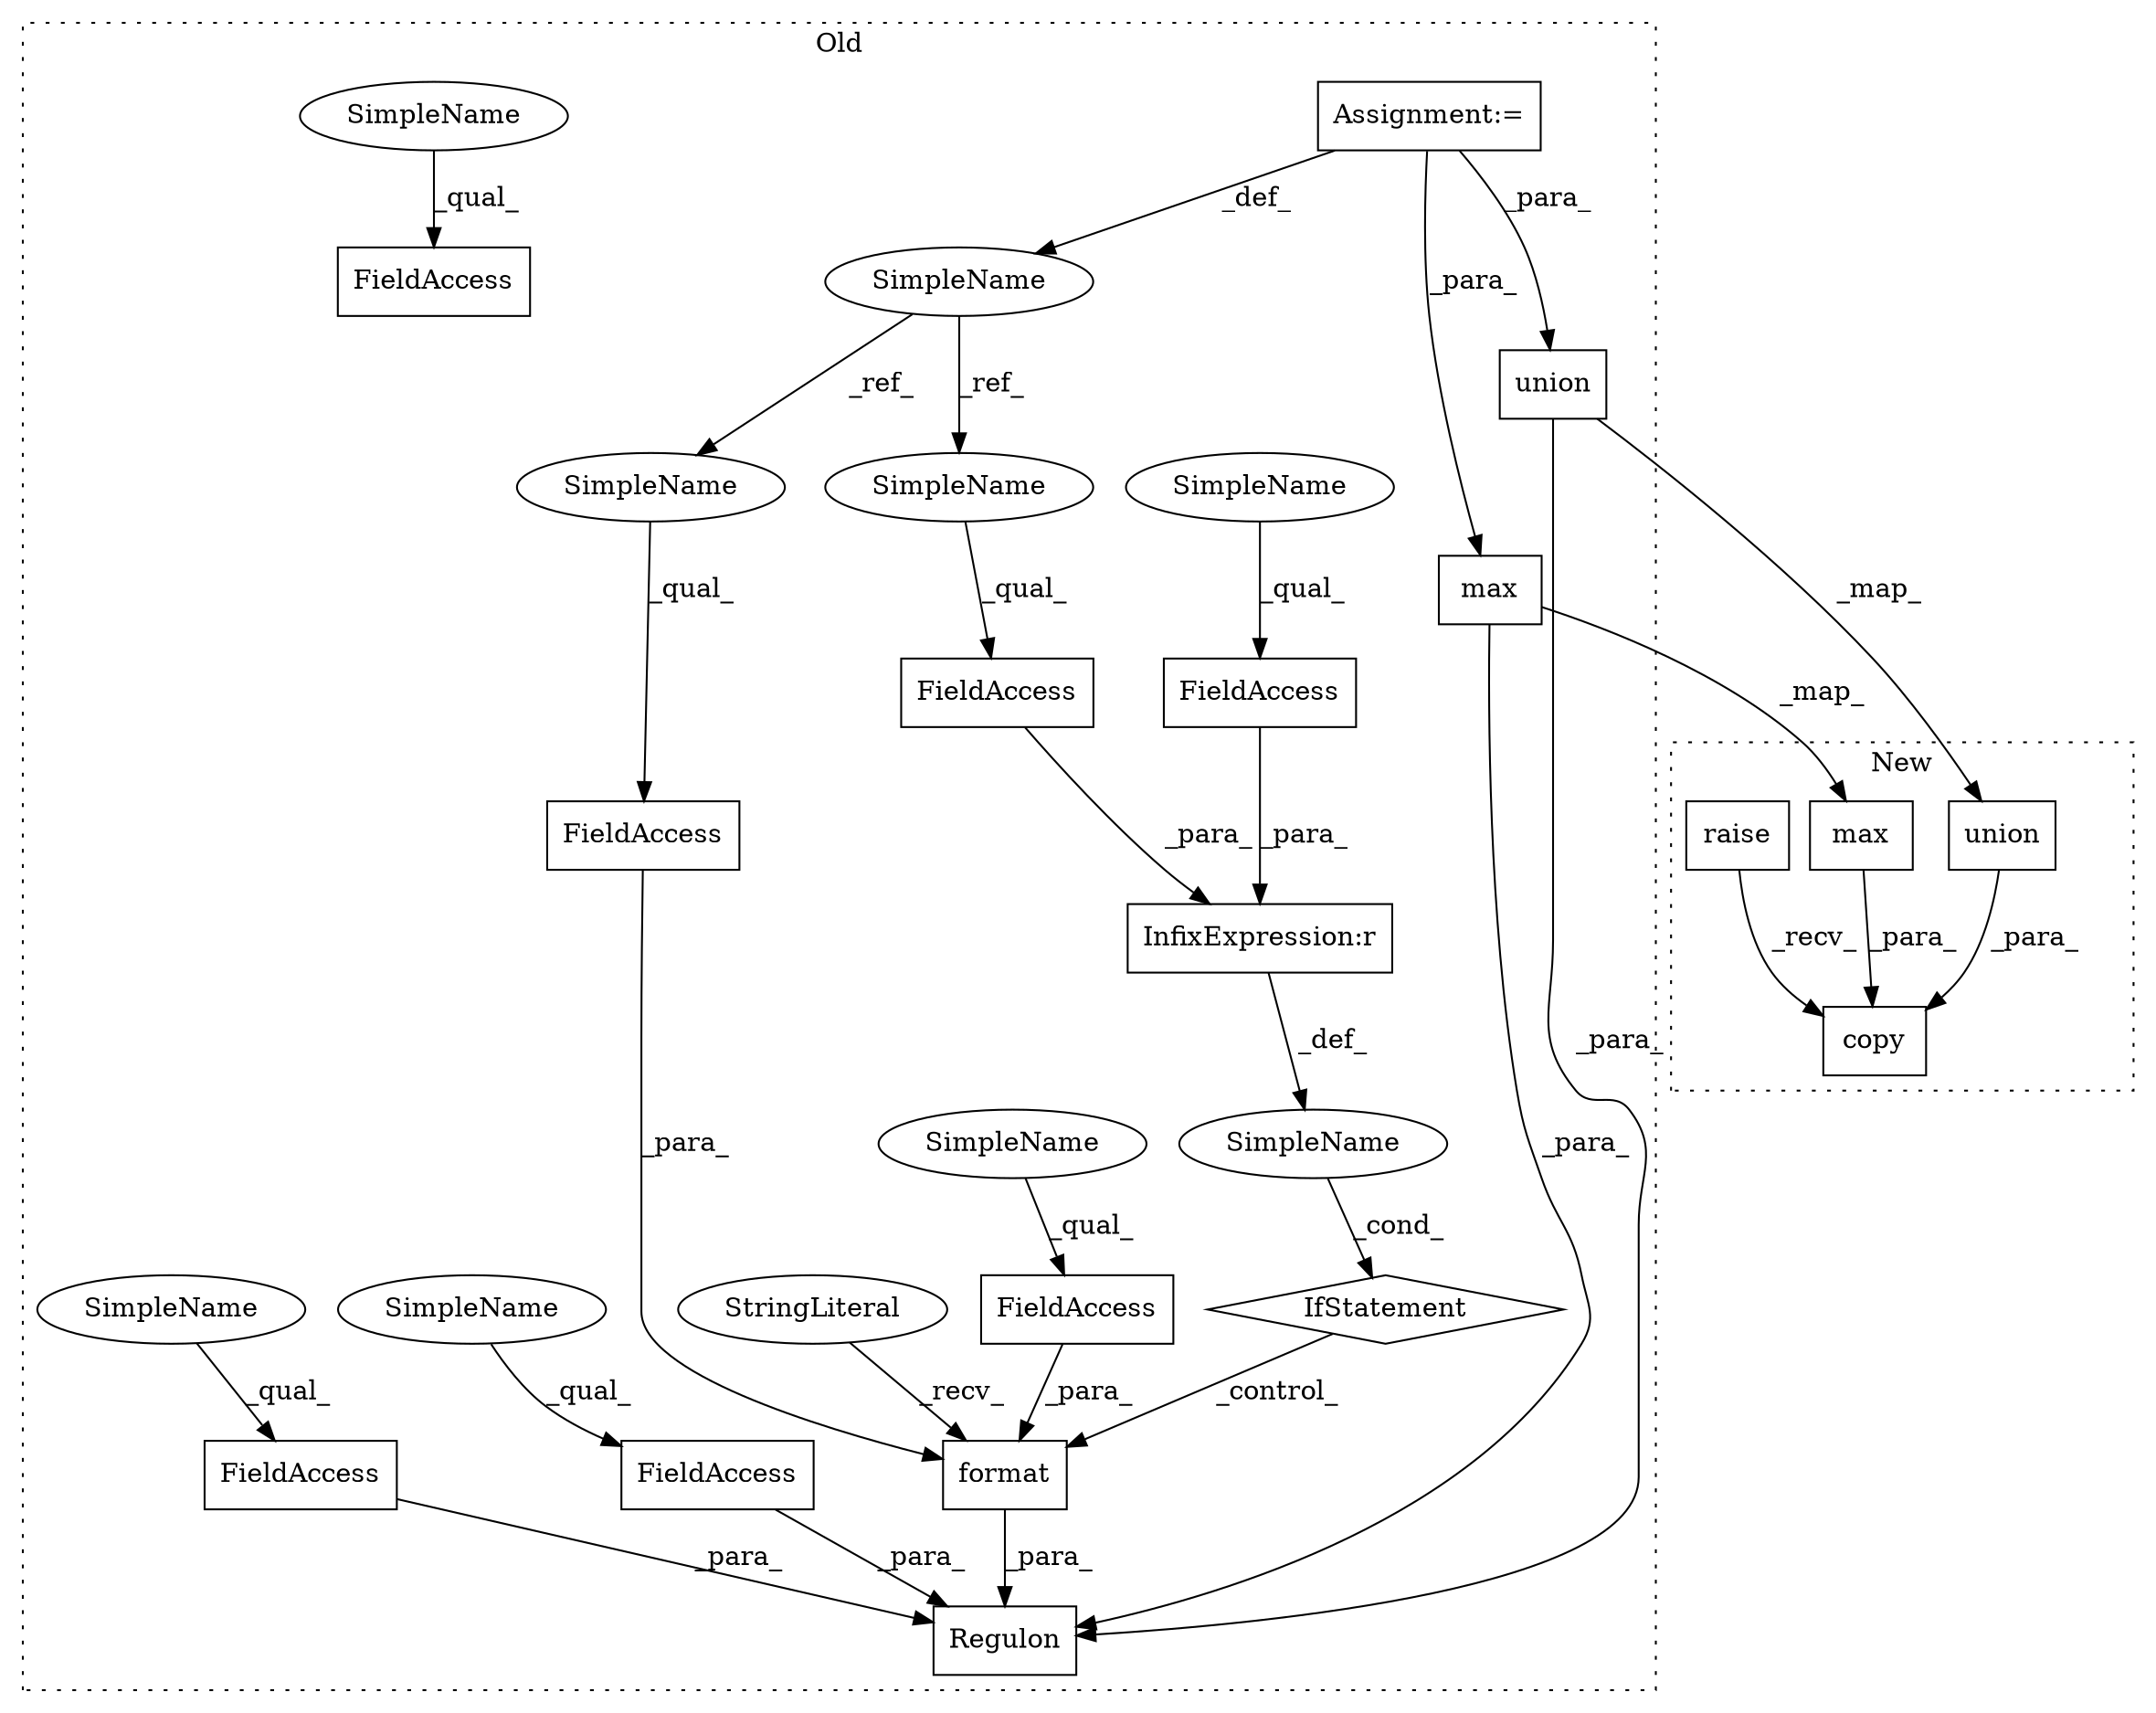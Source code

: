 digraph G {
subgraph cluster0 {
1 [label="format" a="32" s="10437,10464" l="7,1" shape="box"];
3 [label="StringLiteral" a="45" s="10425" l="11" shape="ellipse"];
4 [label="IfStatement" a="25" s="10422" l="3" shape="diamond"];
5 [label="SimpleName" a="42" s="" l="" shape="ellipse"];
6 [label="InfixExpression:r" a="27" s="10407" l="4" shape="box"];
7 [label="FieldAccess" a="22" s="10444" l="9" shape="box"];
8 [label="FieldAccess" a="22" s="10411" l="10" shape="box"];
9 [label="FieldAccess" a="22" s="10398" l="9" shape="box"];
10 [label="FieldAccess" a="22" s="10478" l="17" shape="box"];
11 [label="FieldAccess" a="22" s="10496" l="25" shape="box"];
12 [label="FieldAccess" a="22" s="10468" l="9" shape="box"];
13 [label="Regulon" a="32" s="10389,10650" l="8,1" shape="box"];
14 [label="SimpleName" a="42" s="10039" l="5" shape="ellipse"];
15 [label="FieldAccess" a="22" s="10454" l="10" shape="box"];
17 [label="union" a="32" s="10535,10577" l="6,1" shape="box"];
20 [label="max" a="32" s="10579,10620" l="4,1" shape="box"];
21 [label="Assignment:=" a="7" s="10039" l="5" shape="box"];
22 [label="SimpleName" a="42" s="10398" l="4" shape="ellipse"];
23 [label="SimpleName" a="42" s="10444" l="4" shape="ellipse"];
24 [label="SimpleName" a="42" s="10468" l="4" shape="ellipse"];
25 [label="SimpleName" a="42" s="10496" l="4" shape="ellipse"];
26 [label="SimpleName" a="42" s="10478" l="4" shape="ellipse"];
27 [label="SimpleName" a="42" s="10454" l="5" shape="ellipse"];
28 [label="SimpleName" a="42" s="10411" l="5" shape="ellipse"];
label = "Old";
style="dotted";
}
subgraph cluster1 {
2 [label="raise" a="32" s="8330" l="7" shape="box"];
16 [label="copy" a="32" s="8356,8460" l="5,1" shape="box"];
18 [label="union" a="32" s="8374,8416" l="6,1" shape="box"];
19 [label="max" a="32" s="8418,8459" l="4,1" shape="box"];
label = "New";
style="dotted";
}
1 -> 13 [label="_para_"];
2 -> 16 [label="_recv_"];
3 -> 1 [label="_recv_"];
4 -> 1 [label="_control_"];
5 -> 4 [label="_cond_"];
6 -> 5 [label="_def_"];
7 -> 1 [label="_para_"];
8 -> 6 [label="_para_"];
9 -> 6 [label="_para_"];
10 -> 13 [label="_para_"];
11 -> 13 [label="_para_"];
14 -> 28 [label="_ref_"];
14 -> 27 [label="_ref_"];
15 -> 1 [label="_para_"];
17 -> 13 [label="_para_"];
17 -> 18 [label="_map_"];
18 -> 16 [label="_para_"];
19 -> 16 [label="_para_"];
20 -> 13 [label="_para_"];
20 -> 19 [label="_map_"];
21 -> 17 [label="_para_"];
21 -> 20 [label="_para_"];
21 -> 14 [label="_def_"];
22 -> 9 [label="_qual_"];
23 -> 7 [label="_qual_"];
24 -> 12 [label="_qual_"];
25 -> 11 [label="_qual_"];
26 -> 10 [label="_qual_"];
27 -> 15 [label="_qual_"];
28 -> 8 [label="_qual_"];
}